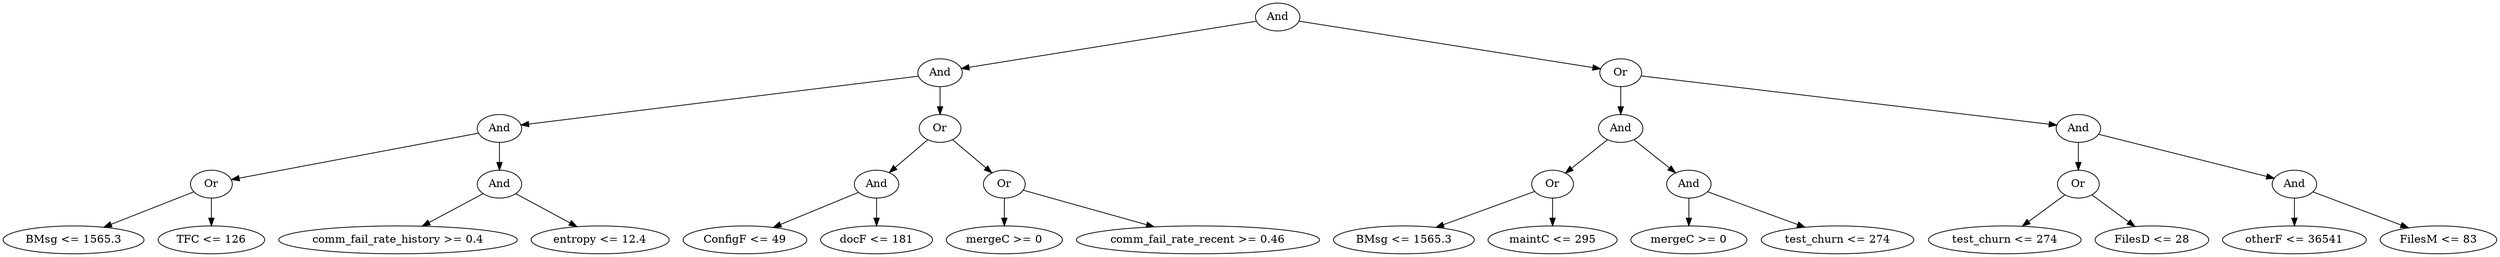 digraph G {
	graph [bb="0,0,2621.6,324",
		dpi=78
	];
	node [label="\N"];
	1	 [height=0.5,
		label=And,
		pos="1352.8,306",
		width=0.75];
	2	 [height=0.5,
		label=And,
		pos="995.79,234",
		width=0.75];
	1 -> 2	 [pos="e,1021.7,240.08 1327.1,299.97 1264.5,287.69 1103.7,256.17 1031.7,242.04"];
	3	 [height=0.5,
		label=Or,
		pos="1709.8,234",
		width=0.75];
	1 -> 3	 [pos="e,1683.9,240.08 1378.5,299.97 1441.1,287.69 1601.8,256.17 1673.9,242.04"];
	4	 [height=0.5,
		label=And,
		pos="525.79,162",
		width=0.75];
	2 -> 4	 [pos="e,551.88,166.89 969.52,229.09 890.21,217.27 653.1,181.96 562,168.39"];
	5	 [height=0.5,
		label=Or,
		pos="995.79,162",
		width=0.75];
	2 -> 5	 [pos="e,995.79,180.1 995.79,215.7 995.79,207.98 995.79,198.71 995.79,190.11"];
	8	 [height=0.5,
		label=Or,
		pos="220.79,90",
		width=0.75];
	4 -> 8	 [pos="e,246.04,96.795 500.57,155.21 446.34,142.76 318.48,113.42 256.17,99.12"];
	9	 [height=0.5,
		label=And,
		pos="525.79,90",
		width=0.75];
	4 -> 9	 [pos="e,525.79,108.1 525.79,143.7 525.79,135.98 525.79,126.71 525.79,118.11"];
	16	 [height=0.5,
		label="BMsg <= 1565.3",
		pos="72.794,18",
		width=2.022];
	8 -> 16	 [pos="e,104.99,34.229 199.27,78.821 177.02,68.295 141.71,51.596 114.05,38.513"];
	17	 [height=0.5,
		label="TFC <= 126",
		pos="220.79,18",
		width=1.5887];
	8 -> 17	 [pos="e,220.79,36.104 220.79,71.697 220.79,63.983 220.79,54.712 220.79,46.112"];
	18	 [height=0.5,
		label="comm_fail_rate_history >= 0.4",
		pos="419.79,18",
		width=3.4483];
	9 -> 18	 [pos="e,445.19,35.772 507.33,76.807 492.55,67.045 471.42,53.09 453.62,41.337"];
	19	 [height=0.5,
		label="entropy <= 12.4",
		pos="631.79,18",
		width=1.9318];
	9 -> 19	 [pos="e,607.57,34.994 544.26,76.807 559.35,66.843 581.05,52.511 599.07,40.61"];
	10	 [height=0.5,
		label=And,
		pos="927.79,90",
		width=0.75];
	5 -> 10	 [pos="e,941.87,105.49 981.7,146.5 972.22,136.73 959.55,123.69 948.87,112.7"];
	11	 [height=0.5,
		label=Or,
		pos="1063.8,90",
		width=0.75];
	5 -> 11	 [pos="e,1049.7,105.49 1009.9,146.5 1019.4,136.73 1032,123.69 1042.7,112.7"];
	20	 [height=0.5,
		label="ConfigF <= 49",
		pos="784.79,18",
		width=1.8234];
	10 -> 20	 [pos="e,815.5,34.03 906.69,78.671 885.15,68.125 851.18,51.499 824.57,38.472"];
	21	 [height=0.5,
		label="docF <= 181",
		pos="927.79,18",
		width=1.6429];
	10 -> 21	 [pos="e,927.79,36.104 927.79,71.697 927.79,63.983 927.79,54.712 927.79,46.112"];
	22	 [height=0.5,
		label="mergeC >= 0",
		pos="1063.8,18",
		width=1.6429];
	11 -> 22	 [pos="e,1063.8,36.104 1063.8,71.697 1063.8,63.983 1063.8,54.712 1063.8,46.112"];
	23	 [height=0.5,
		label="comm_fail_rate_recent >= 0.46",
		pos="1266.8,18",
		width=3.4844];
	11 -> 23	 [pos="e,1221,34.783 1087.5,80.833 1117.7,70.416 1170.9,52.073 1211.5,38.063"];
	6	 [height=0.5,
		label=And,
		pos="1709.8,162",
		width=0.75];
	3 -> 6	 [pos="e,1709.8,180.1 1709.8,215.7 1709.8,207.98 1709.8,198.71 1709.8,190.11"];
	7	 [height=0.5,
		label=And,
		pos="2185.8,162",
		width=0.75];
	3 -> 7	 [pos="e,2159.6,166.85 1736.1,229.14 1816.2,217.35 2057.6,181.85 2149.7,168.32"];
	12	 [height=0.5,
		label=Or,
		pos="1638.8,90",
		width=0.75];
	6 -> 12	 [pos="e,1653.5,105.49 1695.1,146.5 1685.2,136.73 1672,123.69 1660.8,112.7"];
	13	 [height=0.5,
		label=And,
		pos="1781.8,90",
		width=0.75];
	6 -> 13	 [pos="e,1767,105.38 1724.4,146.83 1734.5,136.94 1748.3,123.55 1759.8,112.36"];
	24	 [height=0.5,
		label="BMsg <= 1565.3",
		pos="1482.8,18",
		width=2.022];
	12 -> 24	 [pos="e,1516.3,34.038 1617.1,79.267 1593.5,68.691 1555.3,51.524 1525.6,38.212"];
	25	 [height=0.5,
		label="maintC <= 295",
		pos="1638.8,18",
		width=1.8234];
	12 -> 25	 [pos="e,1638.8,36.104 1638.8,71.697 1638.8,63.983 1638.8,54.712 1638.8,46.112"];
	26	 [height=0.5,
		label="mergeC >= 0",
		pos="1781.8,18",
		width=1.6429];
	13 -> 26	 [pos="e,1781.8,36.104 1781.8,71.697 1781.8,63.983 1781.8,54.712 1781.8,46.112"];
	27	 [height=0.5,
		label="test_churn <= 274",
		pos="1935.8,18",
		width=2.1484];
	13 -> 27	 [pos="e,1902.3,34.234 1803.5,79.119 1826.7,68.577 1864.1,51.609 1893.1,38.384"];
	14	 [height=0.5,
		label=Or,
		pos="2185.8,90",
		width=0.75];
	7 -> 14	 [pos="e,2185.8,108.1 2185.8,143.7 2185.8,135.98 2185.8,126.71 2185.8,118.11"];
	15	 [height=0.5,
		label=And,
		pos="2411.8,90",
		width=0.75];
	7 -> 15	 [pos="e,2387.8,98.437 2210,153.51 2250.4,140.98 2331.9,115.76 2378,101.48"];
	28	 [height=0.5,
		label="test_churn <= 274",
		pos="2108.8,18",
		width=2.1484];
	14 -> 28	 [pos="e,2127.1,35.606 2170.2,74.834 2160,65.527 2146.3,53.13 2134.5,42.382"];
	29	 [height=0.5,
		label="FilesD <= 28",
		pos="2262.8,18",
		width=1.6249];
	14 -> 29	 [pos="e,2244.8,35.354 2201.4,74.834 2211.7,65.462 2225.4,52.955 2237.3,42.155"];
	30	 [height=0.5,
		label="otherF <= 36541",
		pos="2411.8,18",
		width=2.004];
	15 -> 30	 [pos="e,2411.8,36.104 2411.8,71.697 2411.8,63.983 2411.8,54.712 2411.8,46.112"];
	31	 [height=0.5,
		label="FilesM <= 83",
		pos="2561.8,18",
		width=1.661];
	15 -> 31	 [pos="e,2530.7,33.514 2433.3,78.971 2456.2,68.272 2493.1,51.078 2521.4,37.837"];
}

